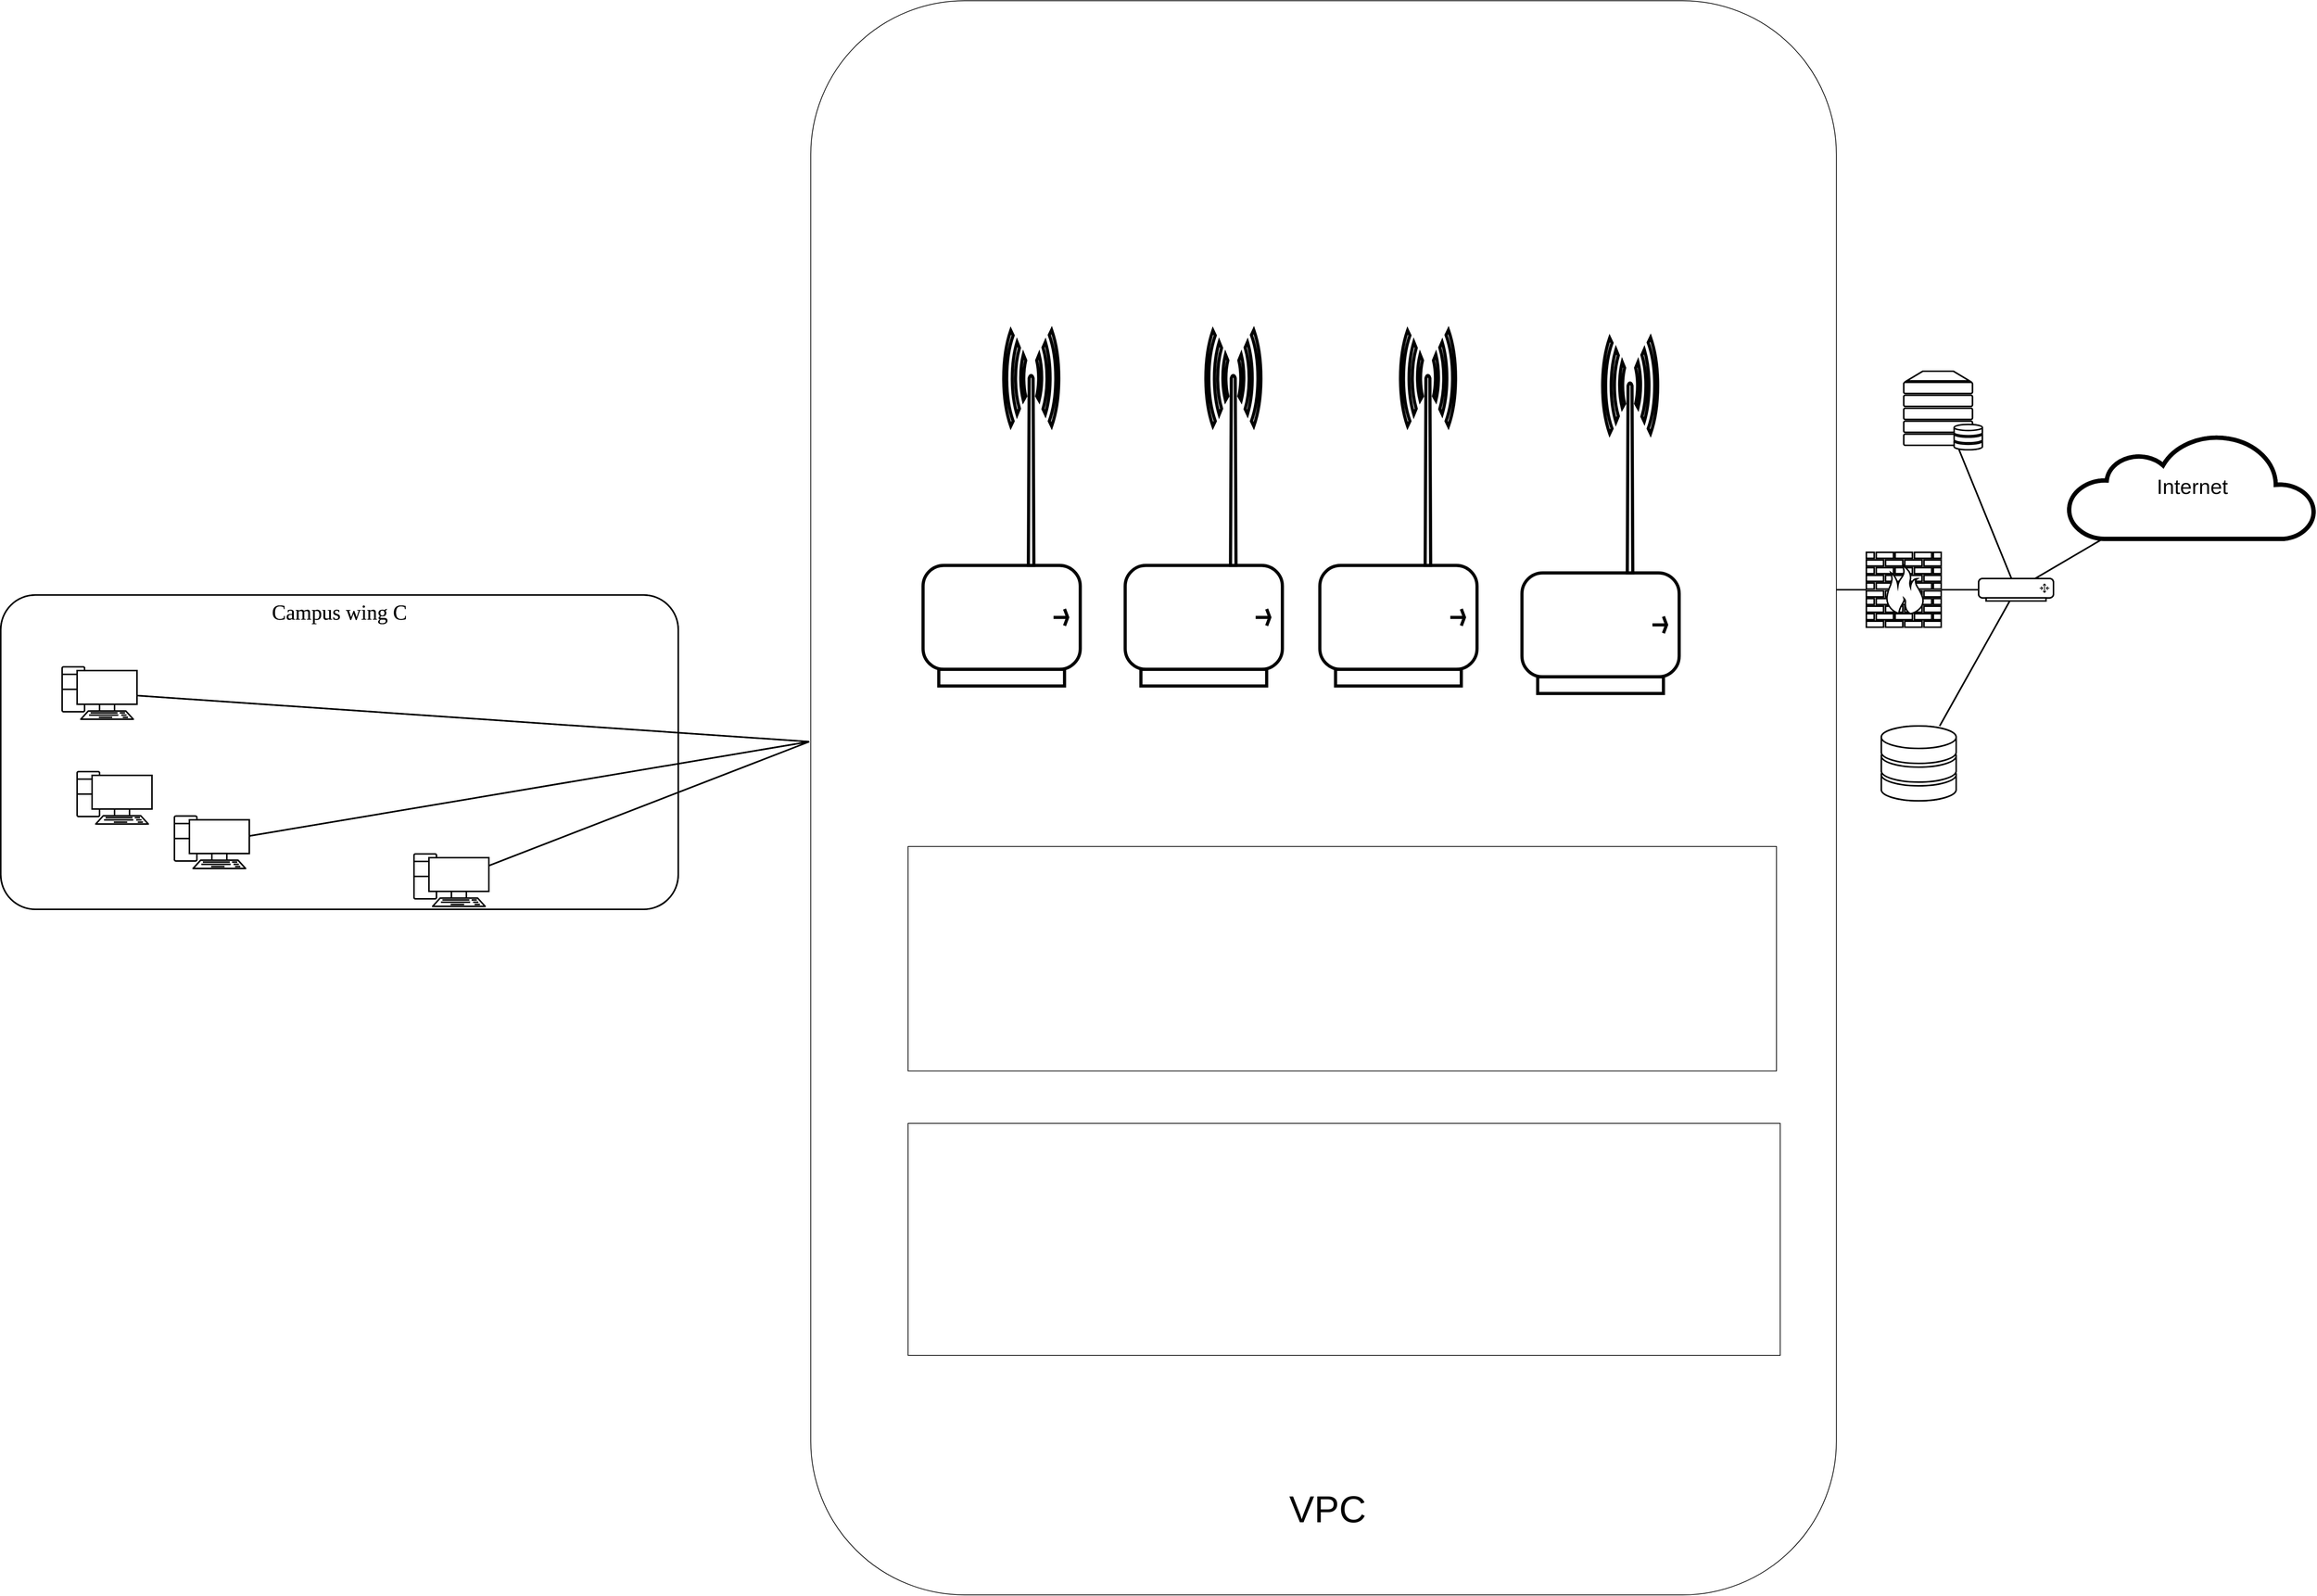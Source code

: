 <mxfile version="13.10.1" type="github">
  <diagram name="Page-1" id="bfe91b75-5d2c-26a0-9c1d-138518896778">
    <mxGraphModel dx="4655" dy="1905" grid="1" gridSize="10" guides="1" tooltips="1" connect="1" arrows="1" fold="1" page="1" pageScale="1" pageWidth="1100" pageHeight="850" math="0" shadow="0">
      <root>
        <mxCell id="0" />
        <mxCell id="HQYTzcnKR_xj2mCuHYZr-74" value="Untitled Layer" parent="0" />
        <mxCell id="HQYTzcnKR_xj2mCuHYZr-75" value="Campus wing C" style="rounded=1;whiteSpace=wrap;html=1;shadow=0;comic=0;strokeWidth=2;fillColor=none;fontFamily=Verdana;fontSize=28;align=center;arcSize=11;verticalAlign=top;" vertex="1" parent="HQYTzcnKR_xj2mCuHYZr-74">
          <mxGeometry x="-1002" y="904" width="905" height="420" as="geometry" />
        </mxCell>
        <mxCell id="HQYTzcnKR_xj2mCuHYZr-76" style="edgeStyle=none;html=1;labelBackgroundColor=none;endArrow=none;endFill=0;strokeWidth=2;fontFamily=Verdana;fontSize=28;" edge="1" parent="HQYTzcnKR_xj2mCuHYZr-74" source="HQYTzcnKR_xj2mCuHYZr-77" target="HQYTzcnKR_xj2mCuHYZr-106">
          <mxGeometry relative="1" as="geometry">
            <mxPoint x="1660" y="837.0" as="targetPoint" />
          </mxGeometry>
        </mxCell>
        <mxCell id="HQYTzcnKR_xj2mCuHYZr-77" value="" style="verticalAlign=top;verticalLabelPosition=bottom;labelPosition=center;align=center;html=1;gradientDirection=north;strokeWidth=2;shape=mxgraph.networks.firewall;rounded=0;shadow=0;comic=0;" vertex="1" parent="HQYTzcnKR_xj2mCuHYZr-74">
          <mxGeometry x="1490" y="847" width="100" height="100" as="geometry" />
        </mxCell>
        <mxCell id="HQYTzcnKR_xj2mCuHYZr-78" style="edgeStyle=none;html=1;labelBackgroundColor=none;endArrow=none;endFill=0;strokeWidth=2;fontFamily=Verdana;fontSize=15;" edge="1" parent="HQYTzcnKR_xj2mCuHYZr-74" source="HQYTzcnKR_xj2mCuHYZr-79" target="HQYTzcnKR_xj2mCuHYZr-77">
          <mxGeometry relative="1" as="geometry">
            <mxPoint x="1550.0" y="917" as="targetPoint" />
          </mxGeometry>
        </mxCell>
        <mxCell id="HQYTzcnKR_xj2mCuHYZr-79" value="" style="verticalAlign=top;verticalLabelPosition=bottom;labelPosition=center;align=center;html=1;gradientDirection=north;strokeWidth=2;shape=mxgraph.networks.router;rounded=0;shadow=0;comic=0;" vertex="1" parent="HQYTzcnKR_xj2mCuHYZr-74">
          <mxGeometry x="1300" y="882" width="100" height="30" as="geometry" />
        </mxCell>
        <mxCell id="HQYTzcnKR_xj2mCuHYZr-80" value="" style="verticalAlign=top;verticalLabelPosition=bottom;labelPosition=center;align=center;html=1;gradientDirection=north;strokeWidth=2;shape=mxgraph.networks.pc;rounded=0;shadow=0;comic=0;" vertex="1" parent="HQYTzcnKR_xj2mCuHYZr-74">
          <mxGeometry x="130.0" y="765" width="100" height="70" as="geometry" />
        </mxCell>
        <mxCell id="HQYTzcnKR_xj2mCuHYZr-81" value="" style="verticalAlign=top;verticalLabelPosition=bottom;labelPosition=center;align=center;html=1;gradientDirection=north;strokeWidth=2;shape=mxgraph.networks.pc;rounded=0;shadow=0;comic=0;" vertex="1" parent="HQYTzcnKR_xj2mCuHYZr-74">
          <mxGeometry x="270.0" y="765" width="100" height="70" as="geometry" />
        </mxCell>
        <mxCell id="HQYTzcnKR_xj2mCuHYZr-82" value="" style="verticalAlign=top;verticalLabelPosition=bottom;labelPosition=center;align=center;html=1;gradientDirection=north;strokeWidth=2;shape=mxgraph.networks.pc;rounded=0;shadow=0;comic=0;" vertex="1" parent="HQYTzcnKR_xj2mCuHYZr-74">
          <mxGeometry x="390.0" y="765" width="100" height="70" as="geometry" />
        </mxCell>
        <mxCell id="HQYTzcnKR_xj2mCuHYZr-83" value="" style="verticalAlign=top;verticalLabelPosition=bottom;labelPosition=center;align=center;html=1;gradientDirection=north;strokeWidth=2;shape=mxgraph.networks.pc;rounded=0;shadow=0;comic=0;" vertex="1" parent="HQYTzcnKR_xj2mCuHYZr-74">
          <mxGeometry x="510.0" y="765" width="100" height="70" as="geometry" />
        </mxCell>
        <mxCell id="HQYTzcnKR_xj2mCuHYZr-84" value="" style="verticalAlign=top;verticalLabelPosition=bottom;labelPosition=center;align=center;html=1;gradientDirection=north;strokeWidth=2;shape=mxgraph.networks.pc;rounded=0;shadow=0;comic=0;" vertex="1" parent="HQYTzcnKR_xj2mCuHYZr-74">
          <mxGeometry x="640.0" y="765" width="100" height="70" as="geometry" />
        </mxCell>
        <mxCell id="HQYTzcnKR_xj2mCuHYZr-85" value="" style="verticalAlign=top;verticalLabelPosition=bottom;labelPosition=center;align=center;html=1;gradientDirection=north;strokeWidth=2;shape=mxgraph.networks.printer;rounded=0;shadow=0;comic=0;" vertex="1" parent="HQYTzcnKR_xj2mCuHYZr-74">
          <mxGeometry x="770.0" y="750" width="100" height="100" as="geometry" />
        </mxCell>
        <mxCell id="HQYTzcnKR_xj2mCuHYZr-86" style="edgeStyle=orthogonalEdgeStyle;html=1;labelBackgroundColor=none;endArrow=none;endFill=0;strokeWidth=2;fontFamily=Verdana;fontSize=15;" edge="1" parent="HQYTzcnKR_xj2mCuHYZr-74" source="HQYTzcnKR_xj2mCuHYZr-87" target="HQYTzcnKR_xj2mCuHYZr-79">
          <mxGeometry relative="1" as="geometry">
            <mxPoint x="1080.0" y="410" as="targetPoint" />
            <mxPoint x="1200" y="620" as="sourcePoint" />
            <Array as="points">
              <mxPoint x="1340" y="650" />
            </Array>
          </mxGeometry>
        </mxCell>
        <mxCell id="HQYTzcnKR_xj2mCuHYZr-87" value="" style="verticalAlign=top;verticalLabelPosition=bottom;labelPosition=center;align=center;html=1;gradientDirection=north;strokeWidth=2;shape=mxgraph.networks.wireless_hub;rounded=0;shadow=0;comic=0;" vertex="1" parent="HQYTzcnKR_xj2mCuHYZr-74">
          <mxGeometry x="670.0" y="575" width="100" height="85" as="geometry" />
        </mxCell>
        <mxCell id="HQYTzcnKR_xj2mCuHYZr-88" style="edgeStyle=none;html=1;labelBackgroundColor=none;endArrow=none;endFill=0;strokeWidth=2;fontFamily=Verdana;fontSize=15;" edge="1" parent="HQYTzcnKR_xj2mCuHYZr-74" source="HQYTzcnKR_xj2mCuHYZr-80" target="HQYTzcnKR_xj2mCuHYZr-87">
          <mxGeometry relative="1" as="geometry">
            <mxPoint x="650.0" y="695" as="targetPoint" />
          </mxGeometry>
        </mxCell>
        <mxCell id="HQYTzcnKR_xj2mCuHYZr-89" style="edgeStyle=none;html=1;labelBackgroundColor=none;endArrow=none;endFill=0;strokeWidth=2;fontFamily=Verdana;fontSize=15;" edge="1" parent="HQYTzcnKR_xj2mCuHYZr-74" source="HQYTzcnKR_xj2mCuHYZr-82" target="HQYTzcnKR_xj2mCuHYZr-87">
          <mxGeometry relative="1" as="geometry" />
        </mxCell>
        <mxCell id="HQYTzcnKR_xj2mCuHYZr-90" style="edgeStyle=none;html=1;labelBackgroundColor=none;endArrow=none;endFill=0;strokeWidth=2;fontFamily=Verdana;fontSize=15;" edge="1" parent="HQYTzcnKR_xj2mCuHYZr-74" source="HQYTzcnKR_xj2mCuHYZr-83" target="HQYTzcnKR_xj2mCuHYZr-87">
          <mxGeometry relative="1" as="geometry" />
        </mxCell>
        <mxCell id="HQYTzcnKR_xj2mCuHYZr-91" style="edgeStyle=none;html=1;labelBackgroundColor=none;endArrow=none;endFill=0;strokeWidth=2;fontFamily=Verdana;fontSize=15;" edge="1" parent="HQYTzcnKR_xj2mCuHYZr-74" source="HQYTzcnKR_xj2mCuHYZr-84" target="HQYTzcnKR_xj2mCuHYZr-87">
          <mxGeometry relative="1" as="geometry" />
        </mxCell>
        <mxCell id="HQYTzcnKR_xj2mCuHYZr-92" style="edgeStyle=none;html=1;labelBackgroundColor=none;endArrow=none;endFill=0;strokeWidth=2;fontFamily=Verdana;fontSize=15;" edge="1" parent="HQYTzcnKR_xj2mCuHYZr-74" source="HQYTzcnKR_xj2mCuHYZr-85" target="HQYTzcnKR_xj2mCuHYZr-87">
          <mxGeometry relative="1" as="geometry" />
        </mxCell>
        <mxCell id="HQYTzcnKR_xj2mCuHYZr-93" value="" style="verticalAlign=top;verticalLabelPosition=bottom;labelPosition=center;align=center;html=1;gradientDirection=north;strokeWidth=2;shape=mxgraph.networks.pc;rounded=0;shadow=0;comic=0;" vertex="1" parent="HQYTzcnKR_xj2mCuHYZr-74">
          <mxGeometry x="-920.0" y="1000.002" width="100" height="70" as="geometry" />
        </mxCell>
        <mxCell id="HQYTzcnKR_xj2mCuHYZr-94" value="" style="verticalAlign=top;verticalLabelPosition=bottom;labelPosition=center;align=center;html=1;gradientDirection=north;strokeWidth=2;shape=mxgraph.networks.pc;rounded=0;shadow=0;comic=0;" vertex="1" parent="HQYTzcnKR_xj2mCuHYZr-74">
          <mxGeometry x="-900.0" y="1140.002" width="100" height="70" as="geometry" />
        </mxCell>
        <mxCell id="HQYTzcnKR_xj2mCuHYZr-95" value="" style="verticalAlign=top;verticalLabelPosition=bottom;labelPosition=center;align=center;html=1;gradientDirection=north;strokeWidth=2;shape=mxgraph.networks.pc;rounded=0;shadow=0;comic=0;" vertex="1" parent="HQYTzcnKR_xj2mCuHYZr-74">
          <mxGeometry x="-770.0" y="1199.412" width="100" height="70" as="geometry" />
        </mxCell>
        <mxCell id="HQYTzcnKR_xj2mCuHYZr-96" value="" style="verticalAlign=top;verticalLabelPosition=bottom;labelPosition=center;align=center;html=1;gradientDirection=north;strokeWidth=2;shape=mxgraph.networks.pc;rounded=0;shadow=0;comic=0;" vertex="1" parent="HQYTzcnKR_xj2mCuHYZr-74">
          <mxGeometry x="-450.0" y="1250.002" width="100" height="70" as="geometry" />
        </mxCell>
        <mxCell id="HQYTzcnKR_xj2mCuHYZr-97" value="" style="verticalAlign=top;verticalLabelPosition=bottom;labelPosition=center;align=center;html=1;gradientDirection=north;strokeWidth=2;shape=mxgraph.networks.pc;rounded=0;shadow=0;comic=0;" vertex="1" parent="HQYTzcnKR_xj2mCuHYZr-74">
          <mxGeometry x="640.0" y="1199.412" width="100" height="70" as="geometry" />
        </mxCell>
        <mxCell id="HQYTzcnKR_xj2mCuHYZr-98" style="edgeStyle=orthogonalEdgeStyle;html=1;labelBackgroundColor=none;endArrow=none;endFill=0;strokeWidth=2;fontFamily=Verdana;fontSize=15;" edge="1" parent="HQYTzcnKR_xj2mCuHYZr-74" source="HQYTzcnKR_xj2mCuHYZr-99" target="HQYTzcnKR_xj2mCuHYZr-79">
          <mxGeometry relative="1" as="geometry">
            <mxPoint x="1180" y="430" as="targetPoint" />
            <Array as="points">
              <mxPoint x="1340" y="1080" />
            </Array>
          </mxGeometry>
        </mxCell>
        <mxCell id="HQYTzcnKR_xj2mCuHYZr-99" value="" style="verticalAlign=top;verticalLabelPosition=bottom;labelPosition=center;align=center;html=1;gradientDirection=north;strokeWidth=2;shape=mxgraph.networks.wireless_hub;rounded=0;shadow=0;comic=0;" vertex="1" parent="HQYTzcnKR_xj2mCuHYZr-74">
          <mxGeometry x="670.0" y="1009.412" width="100" height="85" as="geometry" />
        </mxCell>
        <mxCell id="HQYTzcnKR_xj2mCuHYZr-100" style="edgeStyle=none;html=1;labelBackgroundColor=none;endArrow=none;endFill=0;strokeWidth=2;fontFamily=Verdana;fontSize=15;entryX=0;entryY=0.5;entryDx=0;entryDy=0;" edge="1" parent="HQYTzcnKR_xj2mCuHYZr-74" source="HQYTzcnKR_xj2mCuHYZr-93">
          <mxGeometry relative="1" as="geometry">
            <mxPoint x="78" y="1100" as="targetPoint" />
          </mxGeometry>
        </mxCell>
        <mxCell id="HQYTzcnKR_xj2mCuHYZr-101" style="edgeStyle=none;html=1;labelBackgroundColor=none;endArrow=none;endFill=0;strokeWidth=2;fontFamily=Verdana;fontSize=15;entryX=0;entryY=0.5;entryDx=0;entryDy=0;" edge="1" parent="HQYTzcnKR_xj2mCuHYZr-74" source="HQYTzcnKR_xj2mCuHYZr-95">
          <mxGeometry relative="1" as="geometry">
            <mxPoint x="78" y="1100" as="targetPoint" />
          </mxGeometry>
        </mxCell>
        <mxCell id="HQYTzcnKR_xj2mCuHYZr-102" style="edgeStyle=none;html=1;labelBackgroundColor=none;endArrow=none;endFill=0;strokeWidth=2;fontFamily=Verdana;fontSize=15;entryX=0;entryY=0.5;entryDx=0;entryDy=0;" edge="1" parent="HQYTzcnKR_xj2mCuHYZr-74" source="HQYTzcnKR_xj2mCuHYZr-96">
          <mxGeometry relative="1" as="geometry">
            <mxPoint x="78" y="1100" as="targetPoint" />
          </mxGeometry>
        </mxCell>
        <mxCell id="HQYTzcnKR_xj2mCuHYZr-103" style="edgeStyle=none;html=1;labelBackgroundColor=none;endArrow=none;endFill=0;strokeWidth=2;fontFamily=Verdana;fontSize=15;" edge="1" parent="HQYTzcnKR_xj2mCuHYZr-74" source="HQYTzcnKR_xj2mCuHYZr-97" target="HQYTzcnKR_xj2mCuHYZr-99">
          <mxGeometry relative="1" as="geometry" />
        </mxCell>
        <mxCell id="HQYTzcnKR_xj2mCuHYZr-104" value="Internet" style="html=1;gradientDirection=north;strokeWidth=2;shape=mxgraph.networks.cloud;rounded=0;shadow=0;comic=0;align=center;fontSize=28;" vertex="1" parent="HQYTzcnKR_xj2mCuHYZr-74">
          <mxGeometry x="1760" y="689" width="330" height="140" as="geometry" />
        </mxCell>
        <mxCell id="HQYTzcnKR_xj2mCuHYZr-105" style="edgeStyle=none;html=1;labelBackgroundColor=none;endArrow=none;endFill=0;strokeWidth=2;fontFamily=Verdana;fontSize=28;" edge="1" parent="HQYTzcnKR_xj2mCuHYZr-74" source="HQYTzcnKR_xj2mCuHYZr-106" target="HQYTzcnKR_xj2mCuHYZr-104">
          <mxGeometry relative="1" as="geometry" />
        </mxCell>
        <mxCell id="HQYTzcnKR_xj2mCuHYZr-106" value="" style="verticalAlign=top;verticalLabelPosition=bottom;labelPosition=center;align=center;html=1;gradientDirection=north;strokeWidth=2;shape=mxgraph.networks.router;rounded=0;shadow=0;comic=0;" vertex="1" parent="HQYTzcnKR_xj2mCuHYZr-74">
          <mxGeometry x="1640" y="882" width="100" height="30" as="geometry" />
        </mxCell>
        <mxCell id="HQYTzcnKR_xj2mCuHYZr-107" style="edgeStyle=none;html=1;labelBackgroundColor=none;endArrow=none;endFill=0;strokeWidth=2;fontFamily=Verdana;fontSize=28;" edge="1" parent="HQYTzcnKR_xj2mCuHYZr-74" source="HQYTzcnKR_xj2mCuHYZr-108" target="HQYTzcnKR_xj2mCuHYZr-106">
          <mxGeometry relative="1" as="geometry" />
        </mxCell>
        <mxCell id="HQYTzcnKR_xj2mCuHYZr-108" value="" style="verticalAlign=top;verticalLabelPosition=bottom;labelPosition=center;align=center;html=1;gradientDirection=north;strokeWidth=2;shape=mxgraph.networks.storage;rounded=0;shadow=0;comic=0;" vertex="1" parent="HQYTzcnKR_xj2mCuHYZr-74">
          <mxGeometry x="1510" y="1079" width="100" height="100" as="geometry" />
        </mxCell>
        <mxCell id="HQYTzcnKR_xj2mCuHYZr-109" style="edgeStyle=none;html=1;labelBackgroundColor=none;endArrow=none;endFill=0;strokeWidth=2;fontFamily=Verdana;fontSize=28;" edge="1" parent="HQYTzcnKR_xj2mCuHYZr-74" source="HQYTzcnKR_xj2mCuHYZr-110" target="HQYTzcnKR_xj2mCuHYZr-106">
          <mxGeometry relative="1" as="geometry">
            <mxPoint x="1570" y="827" as="targetPoint" />
          </mxGeometry>
        </mxCell>
        <mxCell id="HQYTzcnKR_xj2mCuHYZr-110" value="" style="verticalAlign=top;verticalLabelPosition=bottom;labelPosition=center;align=center;html=1;gradientDirection=north;strokeWidth=2;shape=mxgraph.networks.server_storage;rounded=0;shadow=0;comic=0;" vertex="1" parent="HQYTzcnKR_xj2mCuHYZr-74">
          <mxGeometry x="1540" y="605" width="105" height="105" as="geometry" />
        </mxCell>
        <mxCell id="HQYTzcnKR_xj2mCuHYZr-111" value="" style="verticalAlign=top;verticalLabelPosition=bottom;labelPosition=center;align=center;html=1;gradientDirection=north;strokeWidth=2;shape=mxgraph.networks.pc;rounded=0;shadow=0;comic=0;" vertex="1" parent="HQYTzcnKR_xj2mCuHYZr-74">
          <mxGeometry x="130.0" y="1670.412" width="100" height="70" as="geometry" />
        </mxCell>
        <mxCell id="HQYTzcnKR_xj2mCuHYZr-112" value="" style="verticalAlign=top;verticalLabelPosition=bottom;labelPosition=center;align=center;html=1;gradientDirection=north;strokeWidth=2;shape=mxgraph.networks.pc;rounded=0;shadow=0;comic=0;" vertex="1" parent="HQYTzcnKR_xj2mCuHYZr-74">
          <mxGeometry x="270.0" y="1670.412" width="100" height="70" as="geometry" />
        </mxCell>
        <mxCell id="HQYTzcnKR_xj2mCuHYZr-113" value="" style="verticalAlign=top;verticalLabelPosition=bottom;labelPosition=center;align=center;html=1;gradientDirection=north;strokeWidth=2;shape=mxgraph.networks.pc;rounded=0;shadow=0;comic=0;" vertex="1" parent="HQYTzcnKR_xj2mCuHYZr-74">
          <mxGeometry x="390.0" y="1670.412" width="100" height="70" as="geometry" />
        </mxCell>
        <mxCell id="HQYTzcnKR_xj2mCuHYZr-114" value="" style="verticalAlign=top;verticalLabelPosition=bottom;labelPosition=center;align=center;html=1;gradientDirection=north;strokeWidth=2;shape=mxgraph.networks.pc;rounded=0;shadow=0;comic=0;" vertex="1" parent="HQYTzcnKR_xj2mCuHYZr-74">
          <mxGeometry x="510.0" y="1670.412" width="100" height="70" as="geometry" />
        </mxCell>
        <mxCell id="HQYTzcnKR_xj2mCuHYZr-115" value="" style="verticalAlign=top;verticalLabelPosition=bottom;labelPosition=center;align=center;html=1;gradientDirection=north;strokeWidth=2;shape=mxgraph.networks.pc;rounded=0;shadow=0;comic=0;" vertex="1" parent="HQYTzcnKR_xj2mCuHYZr-74">
          <mxGeometry x="640.0" y="1670.412" width="100" height="70" as="geometry" />
        </mxCell>
        <mxCell id="HQYTzcnKR_xj2mCuHYZr-116" value="" style="verticalAlign=top;verticalLabelPosition=bottom;labelPosition=center;align=center;html=1;gradientDirection=north;strokeWidth=2;shape=mxgraph.networks.printer;rounded=0;shadow=0;comic=0;" vertex="1" parent="HQYTzcnKR_xj2mCuHYZr-74">
          <mxGeometry x="770.0" y="1655.412" width="100" height="100" as="geometry" />
        </mxCell>
        <mxCell id="HQYTzcnKR_xj2mCuHYZr-117" style="edgeStyle=orthogonalEdgeStyle;html=1;labelBackgroundColor=none;endArrow=none;endFill=0;strokeWidth=2;fontFamily=Verdana;fontSize=28;" edge="1" parent="HQYTzcnKR_xj2mCuHYZr-74" source="HQYTzcnKR_xj2mCuHYZr-118" target="HQYTzcnKR_xj2mCuHYZr-79">
          <mxGeometry relative="1" as="geometry">
            <mxPoint x="1240" y="760" as="targetPoint" />
            <Array as="points">
              <mxPoint x="1370" y="1552" />
            </Array>
          </mxGeometry>
        </mxCell>
        <mxCell id="HQYTzcnKR_xj2mCuHYZr-118" value="" style="verticalAlign=top;verticalLabelPosition=bottom;labelPosition=center;align=center;html=1;gradientDirection=north;strokeWidth=2;shape=mxgraph.networks.wireless_hub;rounded=0;shadow=0;comic=0;" vertex="1" parent="HQYTzcnKR_xj2mCuHYZr-74">
          <mxGeometry x="670.0" y="1480.412" width="100" height="85" as="geometry" />
        </mxCell>
        <mxCell id="HQYTzcnKR_xj2mCuHYZr-119" style="edgeStyle=none;html=1;labelBackgroundColor=none;endArrow=none;endFill=0;strokeWidth=2;fontFamily=Verdana;fontSize=15;" edge="1" parent="HQYTzcnKR_xj2mCuHYZr-74" source="HQYTzcnKR_xj2mCuHYZr-111" target="HQYTzcnKR_xj2mCuHYZr-118">
          <mxGeometry relative="1" as="geometry">
            <mxPoint x="650.0" y="1600.412" as="targetPoint" />
          </mxGeometry>
        </mxCell>
        <mxCell id="HQYTzcnKR_xj2mCuHYZr-120" style="edgeStyle=none;html=1;labelBackgroundColor=none;endArrow=none;endFill=0;strokeWidth=2;fontFamily=Verdana;fontSize=15;" edge="1" parent="HQYTzcnKR_xj2mCuHYZr-74" source="HQYTzcnKR_xj2mCuHYZr-113" target="HQYTzcnKR_xj2mCuHYZr-118">
          <mxGeometry relative="1" as="geometry" />
        </mxCell>
        <mxCell id="HQYTzcnKR_xj2mCuHYZr-121" style="edgeStyle=none;html=1;labelBackgroundColor=none;endArrow=none;endFill=0;strokeWidth=2;fontFamily=Verdana;fontSize=15;" edge="1" parent="HQYTzcnKR_xj2mCuHYZr-74" source="HQYTzcnKR_xj2mCuHYZr-114" target="HQYTzcnKR_xj2mCuHYZr-118">
          <mxGeometry relative="1" as="geometry" />
        </mxCell>
        <mxCell id="HQYTzcnKR_xj2mCuHYZr-122" style="edgeStyle=none;html=1;labelBackgroundColor=none;endArrow=none;endFill=0;strokeWidth=2;fontFamily=Verdana;fontSize=15;" edge="1" parent="HQYTzcnKR_xj2mCuHYZr-74" source="HQYTzcnKR_xj2mCuHYZr-115" target="HQYTzcnKR_xj2mCuHYZr-118">
          <mxGeometry relative="1" as="geometry" />
        </mxCell>
        <mxCell id="HQYTzcnKR_xj2mCuHYZr-123" style="edgeStyle=none;html=1;labelBackgroundColor=none;endArrow=none;endFill=0;strokeWidth=2;fontFamily=Verdana;fontSize=15;" edge="1" parent="HQYTzcnKR_xj2mCuHYZr-74" source="HQYTzcnKR_xj2mCuHYZr-116" target="HQYTzcnKR_xj2mCuHYZr-118">
          <mxGeometry relative="1" as="geometry" />
        </mxCell>
        <mxCell id="HQYTzcnKR_xj2mCuHYZr-124" value="" style="rounded=0;whiteSpace=wrap;html=1;" vertex="1" parent="HQYTzcnKR_xj2mCuHYZr-74">
          <mxGeometry x="160" y="1290" width="730" height="80" as="geometry" />
        </mxCell>
        <mxCell id="HQYTzcnKR_xj2mCuHYZr-125" value="" style="rounded=1;whiteSpace=wrap;html=1;" vertex="1" parent="HQYTzcnKR_xj2mCuHYZr-74">
          <mxGeometry x="80" y="110" width="1370" height="2130" as="geometry" />
        </mxCell>
        <mxCell id="HQYTzcnKR_xj2mCuHYZr-126" value="" style="verticalAlign=top;verticalLabelPosition=bottom;labelPosition=center;align=center;html=1;gradientDirection=north;strokeWidth=2;shape=mxgraph.networks.wireless_hub;rounded=0;shadow=0;comic=0;" vertex="1" parent="HQYTzcnKR_xj2mCuHYZr-74">
          <mxGeometry x="230" y="550" width="210" height="475.59" as="geometry" />
        </mxCell>
        <mxCell id="HQYTzcnKR_xj2mCuHYZr-127" value="" style="verticalAlign=top;verticalLabelPosition=bottom;labelPosition=center;align=center;html=1;gradientDirection=north;strokeWidth=2;shape=mxgraph.networks.wireless_hub;rounded=0;shadow=0;comic=0;" vertex="1" parent="HQYTzcnKR_xj2mCuHYZr-74">
          <mxGeometry x="500" y="550" width="210" height="475.59" as="geometry" />
        </mxCell>
        <mxCell id="HQYTzcnKR_xj2mCuHYZr-128" value="" style="verticalAlign=top;verticalLabelPosition=bottom;labelPosition=center;align=center;html=1;gradientDirection=north;strokeWidth=2;shape=mxgraph.networks.wireless_hub;rounded=0;shadow=0;comic=0;" vertex="1" parent="HQYTzcnKR_xj2mCuHYZr-74">
          <mxGeometry x="760" y="550" width="210" height="475.59" as="geometry" />
        </mxCell>
        <mxCell id="HQYTzcnKR_xj2mCuHYZr-129" value="VPC" style="text;html=1;resizable=0;autosize=1;align=center;verticalAlign=middle;points=[];fillColor=none;strokeColor=none;rounded=0;sketch=0;fontSize=50;" vertex="1" parent="HQYTzcnKR_xj2mCuHYZr-74">
          <mxGeometry x="710" y="2090" width="120" height="70" as="geometry" />
        </mxCell>
        <mxCell id="HQYTzcnKR_xj2mCuHYZr-130" value="Text" style="text;html=1;resizable=0;autosize=1;align=center;verticalAlign=middle;points=[];fillColor=none;strokeColor=none;rounded=0;sketch=0;fontSize=50;" vertex="1" parent="HQYTzcnKR_xj2mCuHYZr-74">
          <mxGeometry x="740" y="1740.41" width="40" height="20" as="geometry" />
        </mxCell>
        <mxCell id="HQYTzcnKR_xj2mCuHYZr-131" value="Text" style="text;html=1;resizable=0;autosize=1;align=center;verticalAlign=middle;points=[];fillColor=none;strokeColor=none;rounded=0;sketch=0;fontSize=50;" vertex="1" parent="HQYTzcnKR_xj2mCuHYZr-74">
          <mxGeometry x="610" y="1390" width="40" height="20" as="geometry" />
        </mxCell>
        <mxCell id="1" parent="0" visible="0" />
        <mxCell id="7c3789c024ecab99-81" value="Campus wing C" style="rounded=1;whiteSpace=wrap;html=1;shadow=0;comic=0;strokeWidth=2;fillColor=none;fontFamily=Verdana;fontSize=28;align=center;arcSize=11;verticalAlign=top;" parent="1" vertex="1">
          <mxGeometry x="-1002" y="904" width="905" height="420" as="geometry" />
        </mxCell>
        <mxCell id="7c3789c024ecab99-55" style="edgeStyle=none;html=1;labelBackgroundColor=none;endArrow=none;endFill=0;strokeWidth=2;fontFamily=Verdana;fontSize=28;" parent="1" source="7c3789c024ecab99-8" target="7c3789c024ecab99-54" edge="1">
          <mxGeometry relative="1" as="geometry">
            <mxPoint x="1660" y="837.0" as="targetPoint" />
          </mxGeometry>
        </mxCell>
        <mxCell id="7c3789c024ecab99-8" value="" style="verticalAlign=top;verticalLabelPosition=bottom;labelPosition=center;align=center;html=1;gradientDirection=north;strokeWidth=2;shape=mxgraph.networks.firewall;rounded=0;shadow=0;comic=0;" parent="1" vertex="1">
          <mxGeometry x="1490" y="847" width="100" height="100" as="geometry" />
        </mxCell>
        <mxCell id="7c3789c024ecab99-52" style="edgeStyle=none;html=1;labelBackgroundColor=none;endArrow=none;endFill=0;strokeWidth=2;fontFamily=Verdana;fontSize=15;" parent="1" source="7c3789c024ecab99-10" target="7c3789c024ecab99-8" edge="1">
          <mxGeometry relative="1" as="geometry">
            <mxPoint x="1550.0" y="917" as="targetPoint" />
          </mxGeometry>
        </mxCell>
        <mxCell id="7c3789c024ecab99-10" value="" style="verticalAlign=top;verticalLabelPosition=bottom;labelPosition=center;align=center;html=1;gradientDirection=north;strokeWidth=2;shape=mxgraph.networks.router;rounded=0;shadow=0;comic=0;" parent="1" vertex="1">
          <mxGeometry x="1300" y="882" width="100" height="30" as="geometry" />
        </mxCell>
        <mxCell id="7c3789c024ecab99-20" value="" style="verticalAlign=top;verticalLabelPosition=bottom;labelPosition=center;align=center;html=1;gradientDirection=north;strokeWidth=2;shape=mxgraph.networks.pc;rounded=0;shadow=0;comic=0;" parent="1" vertex="1">
          <mxGeometry x="130.0" y="765" width="100" height="70" as="geometry" />
        </mxCell>
        <mxCell id="7c3789c024ecab99-21" value="" style="verticalAlign=top;verticalLabelPosition=bottom;labelPosition=center;align=center;html=1;gradientDirection=north;strokeWidth=2;shape=mxgraph.networks.pc;rounded=0;shadow=0;comic=0;" parent="1" vertex="1">
          <mxGeometry x="270.0" y="765" width="100" height="70" as="geometry" />
        </mxCell>
        <mxCell id="7c3789c024ecab99-23" value="" style="verticalAlign=top;verticalLabelPosition=bottom;labelPosition=center;align=center;html=1;gradientDirection=north;strokeWidth=2;shape=mxgraph.networks.pc;rounded=0;shadow=0;comic=0;" parent="1" vertex="1">
          <mxGeometry x="390.0" y="765" width="100" height="70" as="geometry" />
        </mxCell>
        <mxCell id="7c3789c024ecab99-25" value="" style="verticalAlign=top;verticalLabelPosition=bottom;labelPosition=center;align=center;html=1;gradientDirection=north;strokeWidth=2;shape=mxgraph.networks.pc;rounded=0;shadow=0;comic=0;" parent="1" vertex="1">
          <mxGeometry x="510.0" y="765" width="100" height="70" as="geometry" />
        </mxCell>
        <mxCell id="7c3789c024ecab99-27" value="" style="verticalAlign=top;verticalLabelPosition=bottom;labelPosition=center;align=center;html=1;gradientDirection=north;strokeWidth=2;shape=mxgraph.networks.pc;rounded=0;shadow=0;comic=0;" parent="1" vertex="1">
          <mxGeometry x="640.0" y="765" width="100" height="70" as="geometry" />
        </mxCell>
        <mxCell id="7c3789c024ecab99-29" value="" style="verticalAlign=top;verticalLabelPosition=bottom;labelPosition=center;align=center;html=1;gradientDirection=north;strokeWidth=2;shape=mxgraph.networks.printer;rounded=0;shadow=0;comic=0;" parent="1" vertex="1">
          <mxGeometry x="770.0" y="750" width="100" height="100" as="geometry" />
        </mxCell>
        <mxCell id="7c3789c024ecab99-50" style="edgeStyle=orthogonalEdgeStyle;html=1;labelBackgroundColor=none;endArrow=none;endFill=0;strokeWidth=2;fontFamily=Verdana;fontSize=15;" parent="1" source="7c3789c024ecab99-30" target="7c3789c024ecab99-10" edge="1">
          <mxGeometry relative="1" as="geometry">
            <mxPoint x="1080.0" y="410" as="targetPoint" />
            <mxPoint x="1200" y="620" as="sourcePoint" />
            <Array as="points">
              <mxPoint x="1340" y="650" />
            </Array>
          </mxGeometry>
        </mxCell>
        <mxCell id="7c3789c024ecab99-30" value="" style="verticalAlign=top;verticalLabelPosition=bottom;labelPosition=center;align=center;html=1;gradientDirection=north;strokeWidth=2;shape=mxgraph.networks.wireless_hub;rounded=0;shadow=0;comic=0;" parent="1" vertex="1">
          <mxGeometry x="670.0" y="575" width="100" height="85" as="geometry" />
        </mxCell>
        <mxCell id="7c3789c024ecab99-19" style="edgeStyle=none;html=1;labelBackgroundColor=none;endArrow=none;endFill=0;strokeWidth=2;fontFamily=Verdana;fontSize=15;" parent="1" source="7c3789c024ecab99-20" target="7c3789c024ecab99-30" edge="1">
          <mxGeometry relative="1" as="geometry">
            <mxPoint x="650.0" y="695" as="targetPoint" />
          </mxGeometry>
        </mxCell>
        <mxCell id="7c3789c024ecab99-22" style="edgeStyle=none;html=1;labelBackgroundColor=none;endArrow=none;endFill=0;strokeWidth=2;fontFamily=Verdana;fontSize=15;" parent="1" source="7c3789c024ecab99-23" target="7c3789c024ecab99-30" edge="1">
          <mxGeometry relative="1" as="geometry" />
        </mxCell>
        <mxCell id="7c3789c024ecab99-24" style="edgeStyle=none;html=1;labelBackgroundColor=none;endArrow=none;endFill=0;strokeWidth=2;fontFamily=Verdana;fontSize=15;" parent="1" source="7c3789c024ecab99-25" target="7c3789c024ecab99-30" edge="1">
          <mxGeometry relative="1" as="geometry" />
        </mxCell>
        <mxCell id="7c3789c024ecab99-26" style="edgeStyle=none;html=1;labelBackgroundColor=none;endArrow=none;endFill=0;strokeWidth=2;fontFamily=Verdana;fontSize=15;" parent="1" source="7c3789c024ecab99-27" target="7c3789c024ecab99-30" edge="1">
          <mxGeometry relative="1" as="geometry" />
        </mxCell>
        <mxCell id="7c3789c024ecab99-28" style="edgeStyle=none;html=1;labelBackgroundColor=none;endArrow=none;endFill=0;strokeWidth=2;fontFamily=Verdana;fontSize=15;" parent="1" source="7c3789c024ecab99-29" target="7c3789c024ecab99-30" edge="1">
          <mxGeometry relative="1" as="geometry" />
        </mxCell>
        <mxCell id="7c3789c024ecab99-34" value="" style="verticalAlign=top;verticalLabelPosition=bottom;labelPosition=center;align=center;html=1;gradientDirection=north;strokeWidth=2;shape=mxgraph.networks.pc;rounded=0;shadow=0;comic=0;" parent="1" vertex="1">
          <mxGeometry x="-920.0" y="1000.002" width="100" height="70" as="geometry" />
        </mxCell>
        <mxCell id="7c3789c024ecab99-35" value="" style="verticalAlign=top;verticalLabelPosition=bottom;labelPosition=center;align=center;html=1;gradientDirection=north;strokeWidth=2;shape=mxgraph.networks.pc;rounded=0;shadow=0;comic=0;" parent="1" vertex="1">
          <mxGeometry x="-900.0" y="1140.002" width="100" height="70" as="geometry" />
        </mxCell>
        <mxCell id="7c3789c024ecab99-37" value="" style="verticalAlign=top;verticalLabelPosition=bottom;labelPosition=center;align=center;html=1;gradientDirection=north;strokeWidth=2;shape=mxgraph.networks.pc;rounded=0;shadow=0;comic=0;" parent="1" vertex="1">
          <mxGeometry x="-770.0" y="1199.412" width="100" height="70" as="geometry" />
        </mxCell>
        <mxCell id="7c3789c024ecab99-39" value="" style="verticalAlign=top;verticalLabelPosition=bottom;labelPosition=center;align=center;html=1;gradientDirection=north;strokeWidth=2;shape=mxgraph.networks.pc;rounded=0;shadow=0;comic=0;" parent="1" vertex="1">
          <mxGeometry x="-450.0" y="1250.002" width="100" height="70" as="geometry" />
        </mxCell>
        <mxCell id="7c3789c024ecab99-41" value="" style="verticalAlign=top;verticalLabelPosition=bottom;labelPosition=center;align=center;html=1;gradientDirection=north;strokeWidth=2;shape=mxgraph.networks.pc;rounded=0;shadow=0;comic=0;" parent="1" vertex="1">
          <mxGeometry x="640.0" y="1199.412" width="100" height="70" as="geometry" />
        </mxCell>
        <mxCell id="7c3789c024ecab99-51" style="edgeStyle=orthogonalEdgeStyle;html=1;labelBackgroundColor=none;endArrow=none;endFill=0;strokeWidth=2;fontFamily=Verdana;fontSize=15;" parent="1" source="7c3789c024ecab99-44" target="7c3789c024ecab99-10" edge="1">
          <mxGeometry relative="1" as="geometry">
            <mxPoint x="1180" y="430" as="targetPoint" />
            <Array as="points">
              <mxPoint x="1340" y="1080" />
            </Array>
          </mxGeometry>
        </mxCell>
        <mxCell id="7c3789c024ecab99-44" value="" style="verticalAlign=top;verticalLabelPosition=bottom;labelPosition=center;align=center;html=1;gradientDirection=north;strokeWidth=2;shape=mxgraph.networks.wireless_hub;rounded=0;shadow=0;comic=0;" parent="1" vertex="1">
          <mxGeometry x="670.0" y="1009.412" width="100" height="85" as="geometry" />
        </mxCell>
        <mxCell id="7c3789c024ecab99-33" style="edgeStyle=none;html=1;labelBackgroundColor=none;endArrow=none;endFill=0;strokeWidth=2;fontFamily=Verdana;fontSize=15;entryX=0;entryY=0.5;entryDx=0;entryDy=0;" parent="1" source="7c3789c024ecab99-34" edge="1">
          <mxGeometry relative="1" as="geometry">
            <mxPoint x="78" y="1100" as="targetPoint" />
          </mxGeometry>
        </mxCell>
        <mxCell id="7c3789c024ecab99-36" style="edgeStyle=none;html=1;labelBackgroundColor=none;endArrow=none;endFill=0;strokeWidth=2;fontFamily=Verdana;fontSize=15;entryX=0;entryY=0.5;entryDx=0;entryDy=0;" parent="1" source="7c3789c024ecab99-37" edge="1">
          <mxGeometry relative="1" as="geometry">
            <mxPoint x="78" y="1100" as="targetPoint" />
          </mxGeometry>
        </mxCell>
        <mxCell id="7c3789c024ecab99-38" style="edgeStyle=none;html=1;labelBackgroundColor=none;endArrow=none;endFill=0;strokeWidth=2;fontFamily=Verdana;fontSize=15;entryX=0;entryY=0.5;entryDx=0;entryDy=0;" parent="1" source="7c3789c024ecab99-39" edge="1">
          <mxGeometry relative="1" as="geometry">
            <mxPoint x="78" y="1100" as="targetPoint" />
          </mxGeometry>
        </mxCell>
        <mxCell id="7c3789c024ecab99-40" style="edgeStyle=none;html=1;labelBackgroundColor=none;endArrow=none;endFill=0;strokeWidth=2;fontFamily=Verdana;fontSize=15;" parent="1" source="7c3789c024ecab99-41" target="7c3789c024ecab99-44" edge="1">
          <mxGeometry relative="1" as="geometry" />
        </mxCell>
        <mxCell id="7c3789c024ecab99-53" value="Internet" style="html=1;gradientDirection=north;strokeWidth=2;shape=mxgraph.networks.cloud;rounded=0;shadow=0;comic=0;align=center;fontSize=28;" parent="1" vertex="1">
          <mxGeometry x="1760" y="689" width="330" height="140" as="geometry" />
        </mxCell>
        <mxCell id="7c3789c024ecab99-56" style="edgeStyle=none;html=1;labelBackgroundColor=none;endArrow=none;endFill=0;strokeWidth=2;fontFamily=Verdana;fontSize=28;" parent="1" source="7c3789c024ecab99-54" target="7c3789c024ecab99-53" edge="1">
          <mxGeometry relative="1" as="geometry" />
        </mxCell>
        <mxCell id="7c3789c024ecab99-54" value="" style="verticalAlign=top;verticalLabelPosition=bottom;labelPosition=center;align=center;html=1;gradientDirection=north;strokeWidth=2;shape=mxgraph.networks.router;rounded=0;shadow=0;comic=0;" parent="1" vertex="1">
          <mxGeometry x="1640" y="882" width="100" height="30" as="geometry" />
        </mxCell>
        <mxCell id="7c3789c024ecab99-60" style="edgeStyle=none;html=1;labelBackgroundColor=none;endArrow=none;endFill=0;strokeWidth=2;fontFamily=Verdana;fontSize=28;" parent="1" source="7c3789c024ecab99-57" target="7c3789c024ecab99-54" edge="1">
          <mxGeometry relative="1" as="geometry" />
        </mxCell>
        <mxCell id="7c3789c024ecab99-57" value="" style="verticalAlign=top;verticalLabelPosition=bottom;labelPosition=center;align=center;html=1;gradientDirection=north;strokeWidth=2;shape=mxgraph.networks.storage;rounded=0;shadow=0;comic=0;" parent="1" vertex="1">
          <mxGeometry x="1510" y="1079" width="100" height="100" as="geometry" />
        </mxCell>
        <mxCell id="7c3789c024ecab99-59" style="edgeStyle=none;html=1;labelBackgroundColor=none;endArrow=none;endFill=0;strokeWidth=2;fontFamily=Verdana;fontSize=28;" parent="1" source="7c3789c024ecab99-58" target="7c3789c024ecab99-54" edge="1">
          <mxGeometry relative="1" as="geometry">
            <mxPoint x="1570" y="827" as="targetPoint" />
          </mxGeometry>
        </mxCell>
        <mxCell id="7c3789c024ecab99-58" value="" style="verticalAlign=top;verticalLabelPosition=bottom;labelPosition=center;align=center;html=1;gradientDirection=north;strokeWidth=2;shape=mxgraph.networks.server_storage;rounded=0;shadow=0;comic=0;" parent="1" vertex="1">
          <mxGeometry x="1540" y="605" width="105" height="105" as="geometry" />
        </mxCell>
        <mxCell id="7c3789c024ecab99-61" value="" style="verticalAlign=top;verticalLabelPosition=bottom;labelPosition=center;align=center;html=1;gradientDirection=north;strokeWidth=2;shape=mxgraph.networks.pc;rounded=0;shadow=0;comic=0;" parent="1" vertex="1">
          <mxGeometry x="130.0" y="1670.412" width="100" height="70" as="geometry" />
        </mxCell>
        <mxCell id="7c3789c024ecab99-62" value="" style="verticalAlign=top;verticalLabelPosition=bottom;labelPosition=center;align=center;html=1;gradientDirection=north;strokeWidth=2;shape=mxgraph.networks.pc;rounded=0;shadow=0;comic=0;" parent="1" vertex="1">
          <mxGeometry x="270.0" y="1670.412" width="100" height="70" as="geometry" />
        </mxCell>
        <mxCell id="7c3789c024ecab99-63" value="" style="verticalAlign=top;verticalLabelPosition=bottom;labelPosition=center;align=center;html=1;gradientDirection=north;strokeWidth=2;shape=mxgraph.networks.pc;rounded=0;shadow=0;comic=0;" parent="1" vertex="1">
          <mxGeometry x="390.0" y="1670.412" width="100" height="70" as="geometry" />
        </mxCell>
        <mxCell id="7c3789c024ecab99-64" value="" style="verticalAlign=top;verticalLabelPosition=bottom;labelPosition=center;align=center;html=1;gradientDirection=north;strokeWidth=2;shape=mxgraph.networks.pc;rounded=0;shadow=0;comic=0;" parent="1" vertex="1">
          <mxGeometry x="510.0" y="1670.412" width="100" height="70" as="geometry" />
        </mxCell>
        <mxCell id="7c3789c024ecab99-65" value="" style="verticalAlign=top;verticalLabelPosition=bottom;labelPosition=center;align=center;html=1;gradientDirection=north;strokeWidth=2;shape=mxgraph.networks.pc;rounded=0;shadow=0;comic=0;" parent="1" vertex="1">
          <mxGeometry x="640.0" y="1670.412" width="100" height="70" as="geometry" />
        </mxCell>
        <mxCell id="7c3789c024ecab99-66" value="" style="verticalAlign=top;verticalLabelPosition=bottom;labelPosition=center;align=center;html=1;gradientDirection=north;strokeWidth=2;shape=mxgraph.networks.printer;rounded=0;shadow=0;comic=0;" parent="1" vertex="1">
          <mxGeometry x="770.0" y="1655.412" width="100" height="100" as="geometry" />
        </mxCell>
        <mxCell id="7c3789c024ecab99-75" style="edgeStyle=orthogonalEdgeStyle;html=1;labelBackgroundColor=none;endArrow=none;endFill=0;strokeWidth=2;fontFamily=Verdana;fontSize=28;" parent="1" source="7c3789c024ecab99-67" target="7c3789c024ecab99-10" edge="1">
          <mxGeometry relative="1" as="geometry">
            <mxPoint x="1240" y="760" as="targetPoint" />
            <Array as="points">
              <mxPoint x="1370" y="1552" />
            </Array>
          </mxGeometry>
        </mxCell>
        <mxCell id="7c3789c024ecab99-67" value="" style="verticalAlign=top;verticalLabelPosition=bottom;labelPosition=center;align=center;html=1;gradientDirection=north;strokeWidth=2;shape=mxgraph.networks.wireless_hub;rounded=0;shadow=0;comic=0;" parent="1" vertex="1">
          <mxGeometry x="670.0" y="1480.412" width="100" height="85" as="geometry" />
        </mxCell>
        <mxCell id="7c3789c024ecab99-68" style="edgeStyle=none;html=1;labelBackgroundColor=none;endArrow=none;endFill=0;strokeWidth=2;fontFamily=Verdana;fontSize=15;" parent="1" source="7c3789c024ecab99-61" target="7c3789c024ecab99-67" edge="1">
          <mxGeometry relative="1" as="geometry">
            <mxPoint x="650.0" y="1600.412" as="targetPoint" />
          </mxGeometry>
        </mxCell>
        <mxCell id="7c3789c024ecab99-69" style="edgeStyle=none;html=1;labelBackgroundColor=none;endArrow=none;endFill=0;strokeWidth=2;fontFamily=Verdana;fontSize=15;" parent="1" source="7c3789c024ecab99-63" target="7c3789c024ecab99-67" edge="1">
          <mxGeometry relative="1" as="geometry" />
        </mxCell>
        <mxCell id="7c3789c024ecab99-70" style="edgeStyle=none;html=1;labelBackgroundColor=none;endArrow=none;endFill=0;strokeWidth=2;fontFamily=Verdana;fontSize=15;" parent="1" source="7c3789c024ecab99-64" target="7c3789c024ecab99-67" edge="1">
          <mxGeometry relative="1" as="geometry" />
        </mxCell>
        <mxCell id="7c3789c024ecab99-71" style="edgeStyle=none;html=1;labelBackgroundColor=none;endArrow=none;endFill=0;strokeWidth=2;fontFamily=Verdana;fontSize=15;" parent="1" source="7c3789c024ecab99-65" target="7c3789c024ecab99-67" edge="1">
          <mxGeometry relative="1" as="geometry" />
        </mxCell>
        <mxCell id="7c3789c024ecab99-72" style="edgeStyle=none;html=1;labelBackgroundColor=none;endArrow=none;endFill=0;strokeWidth=2;fontFamily=Verdana;fontSize=15;" parent="1" source="7c3789c024ecab99-66" target="7c3789c024ecab99-67" edge="1">
          <mxGeometry relative="1" as="geometry" />
        </mxCell>
        <mxCell id="HQYTzcnKR_xj2mCuHYZr-1" value="" style="rounded=0;whiteSpace=wrap;html=1;" vertex="1" parent="1">
          <mxGeometry x="160" y="1290" width="730" height="80" as="geometry" />
        </mxCell>
        <mxCell id="HQYTzcnKR_xj2mCuHYZr-2" value="" style="rounded=1;whiteSpace=wrap;html=1;" vertex="1" parent="1">
          <mxGeometry x="80" y="110" width="1370" height="2130" as="geometry" />
        </mxCell>
        <mxCell id="HQYTzcnKR_xj2mCuHYZr-65" value="" style="verticalAlign=top;verticalLabelPosition=bottom;labelPosition=center;align=center;html=1;gradientDirection=north;strokeWidth=2;shape=mxgraph.networks.wireless_hub;rounded=0;shadow=0;comic=0;" vertex="1" parent="1">
          <mxGeometry x="230" y="550" width="210" height="475.59" as="geometry" />
        </mxCell>
        <mxCell id="HQYTzcnKR_xj2mCuHYZr-66" value="" style="verticalAlign=top;verticalLabelPosition=bottom;labelPosition=center;align=center;html=1;gradientDirection=north;strokeWidth=2;shape=mxgraph.networks.wireless_hub;rounded=0;shadow=0;comic=0;" vertex="1" parent="1">
          <mxGeometry x="500" y="550" width="210" height="475.59" as="geometry" />
        </mxCell>
        <mxCell id="HQYTzcnKR_xj2mCuHYZr-67" value="" style="verticalAlign=top;verticalLabelPosition=bottom;labelPosition=center;align=center;html=1;gradientDirection=north;strokeWidth=2;shape=mxgraph.networks.wireless_hub;rounded=0;shadow=0;comic=0;" vertex="1" parent="1">
          <mxGeometry x="760" y="550" width="210" height="475.59" as="geometry" />
        </mxCell>
        <mxCell id="HQYTzcnKR_xj2mCuHYZr-69" value="VPC" style="text;html=1;resizable=0;autosize=1;align=center;verticalAlign=middle;points=[];fillColor=none;strokeColor=none;rounded=0;sketch=0;fontSize=50;" vertex="1" parent="1">
          <mxGeometry x="710" y="2090" width="120" height="70" as="geometry" />
        </mxCell>
        <mxCell id="HQYTzcnKR_xj2mCuHYZr-73" value="Text" style="text;html=1;resizable=0;autosize=1;align=center;verticalAlign=middle;points=[];fillColor=none;strokeColor=none;rounded=0;sketch=0;fontSize=50;" vertex="1" parent="1">
          <mxGeometry x="760" y="1770" width="40" height="20" as="geometry" />
        </mxCell>
        <mxCell id="HQYTzcnKR_xj2mCuHYZr-3" value="Untitled Layer" parent="0" />
        <mxCell id="HQYTzcnKR_xj2mCuHYZr-4" value="Campus wing C" style="rounded=1;whiteSpace=wrap;html=1;shadow=0;comic=0;strokeWidth=2;fillColor=none;fontFamily=Verdana;fontSize=28;align=center;arcSize=11;verticalAlign=top;" vertex="1" parent="HQYTzcnKR_xj2mCuHYZr-3">
          <mxGeometry x="-1002" y="904" width="905" height="420" as="geometry" />
        </mxCell>
        <mxCell id="HQYTzcnKR_xj2mCuHYZr-5" style="edgeStyle=none;html=1;labelBackgroundColor=none;endArrow=none;endFill=0;strokeWidth=2;fontFamily=Verdana;fontSize=28;" edge="1" parent="HQYTzcnKR_xj2mCuHYZr-3" source="HQYTzcnKR_xj2mCuHYZr-6" target="HQYTzcnKR_xj2mCuHYZr-35">
          <mxGeometry relative="1" as="geometry">
            <mxPoint x="1660" y="837.0" as="targetPoint" />
          </mxGeometry>
        </mxCell>
        <mxCell id="HQYTzcnKR_xj2mCuHYZr-6" value="" style="verticalAlign=top;verticalLabelPosition=bottom;labelPosition=center;align=center;html=1;gradientDirection=north;strokeWidth=2;shape=mxgraph.networks.firewall;rounded=0;shadow=0;comic=0;" vertex="1" parent="HQYTzcnKR_xj2mCuHYZr-3">
          <mxGeometry x="1490" y="847" width="100" height="100" as="geometry" />
        </mxCell>
        <mxCell id="HQYTzcnKR_xj2mCuHYZr-22" value="" style="verticalAlign=top;verticalLabelPosition=bottom;labelPosition=center;align=center;html=1;gradientDirection=north;strokeWidth=2;shape=mxgraph.networks.pc;rounded=0;shadow=0;comic=0;" vertex="1" parent="HQYTzcnKR_xj2mCuHYZr-3">
          <mxGeometry x="-920.0" y="1000.002" width="100" height="70" as="geometry" />
        </mxCell>
        <mxCell id="HQYTzcnKR_xj2mCuHYZr-23" value="" style="verticalAlign=top;verticalLabelPosition=bottom;labelPosition=center;align=center;html=1;gradientDirection=north;strokeWidth=2;shape=mxgraph.networks.pc;rounded=0;shadow=0;comic=0;" vertex="1" parent="HQYTzcnKR_xj2mCuHYZr-3">
          <mxGeometry x="-900.0" y="1140.002" width="100" height="70" as="geometry" />
        </mxCell>
        <mxCell id="HQYTzcnKR_xj2mCuHYZr-24" value="" style="verticalAlign=top;verticalLabelPosition=bottom;labelPosition=center;align=center;html=1;gradientDirection=north;strokeWidth=2;shape=mxgraph.networks.pc;rounded=0;shadow=0;comic=0;" vertex="1" parent="HQYTzcnKR_xj2mCuHYZr-3">
          <mxGeometry x="-770.0" y="1199.412" width="100" height="70" as="geometry" />
        </mxCell>
        <mxCell id="HQYTzcnKR_xj2mCuHYZr-25" value="" style="verticalAlign=top;verticalLabelPosition=bottom;labelPosition=center;align=center;html=1;gradientDirection=north;strokeWidth=2;shape=mxgraph.networks.pc;rounded=0;shadow=0;comic=0;" vertex="1" parent="HQYTzcnKR_xj2mCuHYZr-3">
          <mxGeometry x="-450.0" y="1250.002" width="100" height="70" as="geometry" />
        </mxCell>
        <mxCell id="HQYTzcnKR_xj2mCuHYZr-29" style="edgeStyle=none;html=1;labelBackgroundColor=none;endArrow=none;endFill=0;strokeWidth=2;fontFamily=Verdana;fontSize=15;entryX=0;entryY=0.5;entryDx=0;entryDy=0;" edge="1" parent="HQYTzcnKR_xj2mCuHYZr-3" source="HQYTzcnKR_xj2mCuHYZr-22">
          <mxGeometry relative="1" as="geometry">
            <mxPoint x="78" y="1100" as="targetPoint" />
          </mxGeometry>
        </mxCell>
        <mxCell id="HQYTzcnKR_xj2mCuHYZr-30" style="edgeStyle=none;html=1;labelBackgroundColor=none;endArrow=none;endFill=0;strokeWidth=2;fontFamily=Verdana;fontSize=15;entryX=0;entryY=0.5;entryDx=0;entryDy=0;" edge="1" parent="HQYTzcnKR_xj2mCuHYZr-3" source="HQYTzcnKR_xj2mCuHYZr-24">
          <mxGeometry relative="1" as="geometry">
            <mxPoint x="78" y="1100" as="targetPoint" />
          </mxGeometry>
        </mxCell>
        <mxCell id="HQYTzcnKR_xj2mCuHYZr-31" style="edgeStyle=none;html=1;labelBackgroundColor=none;endArrow=none;endFill=0;strokeWidth=2;fontFamily=Verdana;fontSize=15;entryX=0;entryY=0.5;entryDx=0;entryDy=0;" edge="1" parent="HQYTzcnKR_xj2mCuHYZr-3" source="HQYTzcnKR_xj2mCuHYZr-25">
          <mxGeometry relative="1" as="geometry">
            <mxPoint x="78" y="1100" as="targetPoint" />
          </mxGeometry>
        </mxCell>
        <mxCell id="HQYTzcnKR_xj2mCuHYZr-33" value="Internet" style="html=1;gradientDirection=north;strokeWidth=2;shape=mxgraph.networks.cloud;rounded=0;shadow=0;comic=0;align=center;fontSize=28;" vertex="1" parent="HQYTzcnKR_xj2mCuHYZr-3">
          <mxGeometry x="1760" y="689" width="330" height="140" as="geometry" />
        </mxCell>
        <mxCell id="HQYTzcnKR_xj2mCuHYZr-34" style="edgeStyle=none;html=1;labelBackgroundColor=none;endArrow=none;endFill=0;strokeWidth=2;fontFamily=Verdana;fontSize=28;" edge="1" parent="HQYTzcnKR_xj2mCuHYZr-3" source="HQYTzcnKR_xj2mCuHYZr-35" target="HQYTzcnKR_xj2mCuHYZr-33">
          <mxGeometry relative="1" as="geometry" />
        </mxCell>
        <mxCell id="HQYTzcnKR_xj2mCuHYZr-35" value="" style="verticalAlign=top;verticalLabelPosition=bottom;labelPosition=center;align=center;html=1;gradientDirection=north;strokeWidth=2;shape=mxgraph.networks.router;rounded=0;shadow=0;comic=0;" vertex="1" parent="HQYTzcnKR_xj2mCuHYZr-3">
          <mxGeometry x="1640" y="882" width="100" height="30" as="geometry" />
        </mxCell>
        <mxCell id="HQYTzcnKR_xj2mCuHYZr-36" style="edgeStyle=none;html=1;labelBackgroundColor=none;endArrow=none;endFill=0;strokeWidth=2;fontFamily=Verdana;fontSize=28;" edge="1" parent="HQYTzcnKR_xj2mCuHYZr-3" source="HQYTzcnKR_xj2mCuHYZr-37" target="HQYTzcnKR_xj2mCuHYZr-35">
          <mxGeometry relative="1" as="geometry" />
        </mxCell>
        <mxCell id="HQYTzcnKR_xj2mCuHYZr-37" value="" style="verticalAlign=top;verticalLabelPosition=bottom;labelPosition=center;align=center;html=1;gradientDirection=north;strokeWidth=2;shape=mxgraph.networks.storage;rounded=0;shadow=0;comic=0;" vertex="1" parent="HQYTzcnKR_xj2mCuHYZr-3">
          <mxGeometry x="1510" y="1079" width="100" height="100" as="geometry" />
        </mxCell>
        <mxCell id="HQYTzcnKR_xj2mCuHYZr-38" style="edgeStyle=none;html=1;labelBackgroundColor=none;endArrow=none;endFill=0;strokeWidth=2;fontFamily=Verdana;fontSize=28;" edge="1" parent="HQYTzcnKR_xj2mCuHYZr-3" source="HQYTzcnKR_xj2mCuHYZr-39" target="HQYTzcnKR_xj2mCuHYZr-35">
          <mxGeometry relative="1" as="geometry">
            <mxPoint x="1570" y="827" as="targetPoint" />
          </mxGeometry>
        </mxCell>
        <mxCell id="HQYTzcnKR_xj2mCuHYZr-39" value="" style="verticalAlign=top;verticalLabelPosition=bottom;labelPosition=center;align=center;html=1;gradientDirection=north;strokeWidth=2;shape=mxgraph.networks.server_storage;rounded=0;shadow=0;comic=0;" vertex="1" parent="HQYTzcnKR_xj2mCuHYZr-3">
          <mxGeometry x="1540" y="605" width="105" height="105" as="geometry" />
        </mxCell>
        <mxCell id="HQYTzcnKR_xj2mCuHYZr-47" value="" style="verticalAlign=top;verticalLabelPosition=bottom;labelPosition=center;align=center;html=1;gradientDirection=north;strokeWidth=2;shape=mxgraph.networks.wireless_hub;rounded=0;shadow=0;comic=0;" vertex="1" parent="HQYTzcnKR_xj2mCuHYZr-3">
          <mxGeometry x="1030" y="560" width="210" height="475.59" as="geometry" />
        </mxCell>
        <mxCell id="HQYTzcnKR_xj2mCuHYZr-53" value="" style="rounded=0;whiteSpace=wrap;html=1;" vertex="1" parent="HQYTzcnKR_xj2mCuHYZr-3">
          <mxGeometry x="210" y="1610" width="1165" height="310" as="geometry" />
        </mxCell>
        <mxCell id="HQYTzcnKR_xj2mCuHYZr-63" value="" style="rounded=0;whiteSpace=wrap;html=1;sketch=0;" vertex="1" parent="HQYTzcnKR_xj2mCuHYZr-3">
          <mxGeometry x="210" y="1240" width="1160" height="300" as="geometry" />
        </mxCell>
        <mxCell id="HQYTzcnKR_xj2mCuHYZr-64" value="Untitled Layer" parent="0" />
      </root>
    </mxGraphModel>
  </diagram>
</mxfile>
